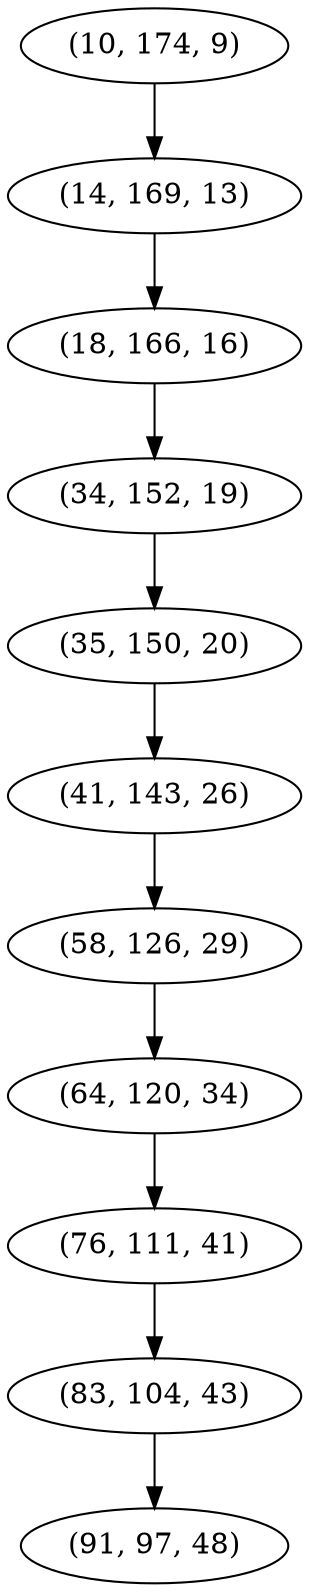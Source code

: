digraph tree {
    "(10, 174, 9)";
    "(14, 169, 13)";
    "(18, 166, 16)";
    "(34, 152, 19)";
    "(35, 150, 20)";
    "(41, 143, 26)";
    "(58, 126, 29)";
    "(64, 120, 34)";
    "(76, 111, 41)";
    "(83, 104, 43)";
    "(91, 97, 48)";
    "(10, 174, 9)" -> "(14, 169, 13)";
    "(14, 169, 13)" -> "(18, 166, 16)";
    "(18, 166, 16)" -> "(34, 152, 19)";
    "(34, 152, 19)" -> "(35, 150, 20)";
    "(35, 150, 20)" -> "(41, 143, 26)";
    "(41, 143, 26)" -> "(58, 126, 29)";
    "(58, 126, 29)" -> "(64, 120, 34)";
    "(64, 120, 34)" -> "(76, 111, 41)";
    "(76, 111, 41)" -> "(83, 104, 43)";
    "(83, 104, 43)" -> "(91, 97, 48)";
}
